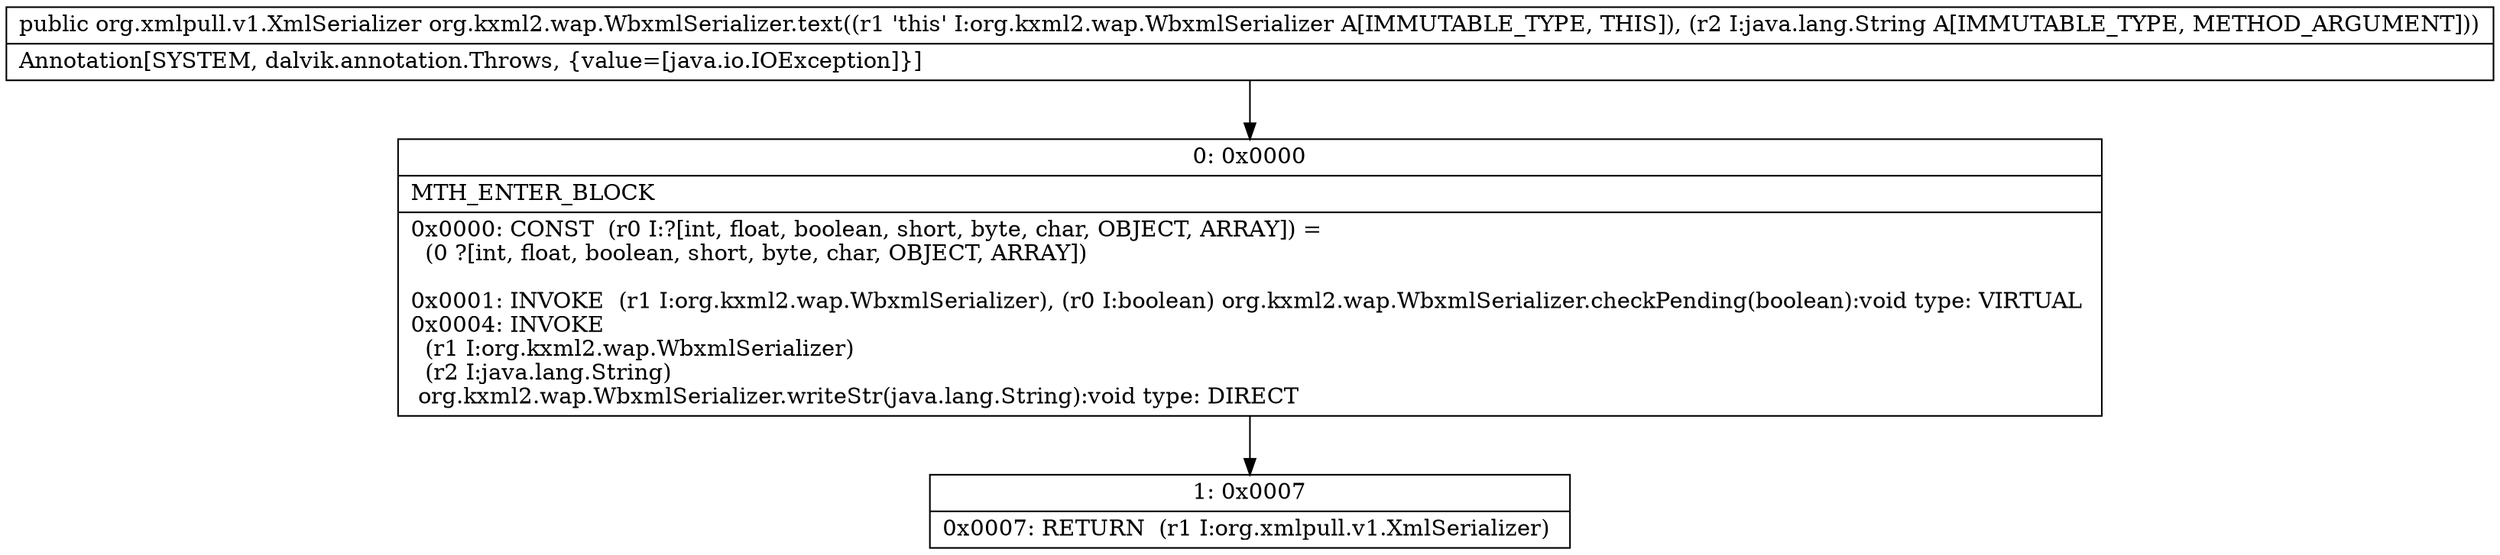 digraph "CFG fororg.kxml2.wap.WbxmlSerializer.text(Ljava\/lang\/String;)Lorg\/xmlpull\/v1\/XmlSerializer;" {
Node_0 [shape=record,label="{0\:\ 0x0000|MTH_ENTER_BLOCK\l|0x0000: CONST  (r0 I:?[int, float, boolean, short, byte, char, OBJECT, ARRAY]) = \l  (0 ?[int, float, boolean, short, byte, char, OBJECT, ARRAY])\l \l0x0001: INVOKE  (r1 I:org.kxml2.wap.WbxmlSerializer), (r0 I:boolean) org.kxml2.wap.WbxmlSerializer.checkPending(boolean):void type: VIRTUAL \l0x0004: INVOKE  \l  (r1 I:org.kxml2.wap.WbxmlSerializer)\l  (r2 I:java.lang.String)\l org.kxml2.wap.WbxmlSerializer.writeStr(java.lang.String):void type: DIRECT \l}"];
Node_1 [shape=record,label="{1\:\ 0x0007|0x0007: RETURN  (r1 I:org.xmlpull.v1.XmlSerializer) \l}"];
MethodNode[shape=record,label="{public org.xmlpull.v1.XmlSerializer org.kxml2.wap.WbxmlSerializer.text((r1 'this' I:org.kxml2.wap.WbxmlSerializer A[IMMUTABLE_TYPE, THIS]), (r2 I:java.lang.String A[IMMUTABLE_TYPE, METHOD_ARGUMENT]))  | Annotation[SYSTEM, dalvik.annotation.Throws, \{value=[java.io.IOException]\}]\l}"];
MethodNode -> Node_0;
Node_0 -> Node_1;
}

